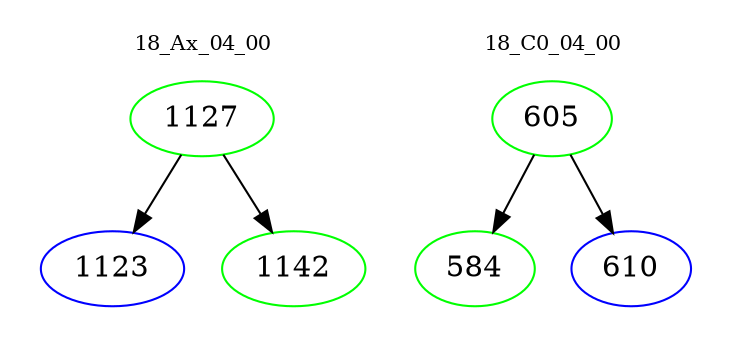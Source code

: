 digraph{
subgraph cluster_0 {
color = white
label = "18_Ax_04_00";
fontsize=10;
T0_1127 [label="1127", color="green"]
T0_1127 -> T0_1123 [color="black"]
T0_1123 [label="1123", color="blue"]
T0_1127 -> T0_1142 [color="black"]
T0_1142 [label="1142", color="green"]
}
subgraph cluster_1 {
color = white
label = "18_C0_04_00";
fontsize=10;
T1_605 [label="605", color="green"]
T1_605 -> T1_584 [color="black"]
T1_584 [label="584", color="green"]
T1_605 -> T1_610 [color="black"]
T1_610 [label="610", color="blue"]
}
}
